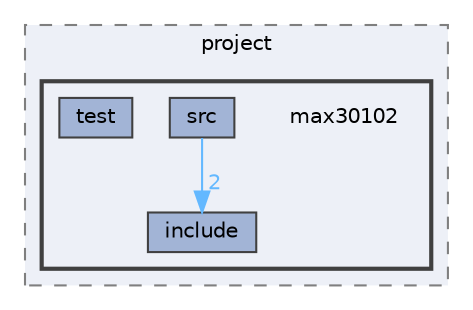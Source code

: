 digraph "Software/Firmware/project/max30102"
{
 // LATEX_PDF_SIZE
  bgcolor="transparent";
  edge [fontname=Helvetica,fontsize=10,labelfontname=Helvetica,labelfontsize=10];
  node [fontname=Helvetica,fontsize=10,shape=box,height=0.2,width=0.4];
  compound=true
  subgraph clusterdir_0f05551bec2e356b5b4633bda4b6fd8d {
    graph [ bgcolor="#edf0f7", pencolor="grey50", label="project", fontname=Helvetica,fontsize=10 style="filled,dashed", URL="dir_0f05551bec2e356b5b4633bda4b6fd8d.html",tooltip=""]
  subgraph clusterdir_4f9538d0e23f9eaa41c1c6f4181212d5 {
    graph [ bgcolor="#edf0f7", pencolor="grey25", label="", fontname=Helvetica,fontsize=10 style="filled,bold", URL="dir_4f9538d0e23f9eaa41c1c6f4181212d5.html",tooltip=""]
    dir_4f9538d0e23f9eaa41c1c6f4181212d5 [shape=plaintext, label="max30102"];
  dir_b15044b9012a98688a8fff62b365d054 [label="include", fillcolor="#a2b4d6", color="grey25", style="filled", URL="dir_b15044b9012a98688a8fff62b365d054.html",tooltip=""];
  dir_ae60f9dd799ab308b08b46e9fb621a87 [label="src", fillcolor="#a2b4d6", color="grey25", style="filled", URL="dir_ae60f9dd799ab308b08b46e9fb621a87.html",tooltip=""];
  dir_ad7a4be99d22e5c07ffe4ece695aec7f [label="test", fillcolor="#a2b4d6", color="grey25", style="filled", URL="dir_ad7a4be99d22e5c07ffe4ece695aec7f.html",tooltip=""];
  }
  }
  dir_ae60f9dd799ab308b08b46e9fb621a87->dir_b15044b9012a98688a8fff62b365d054 [headlabel="2", labeldistance=1.5 headhref="dir_000018_000008.html" href="dir_000018_000008.html" color="steelblue1" fontcolor="steelblue1"];
}
